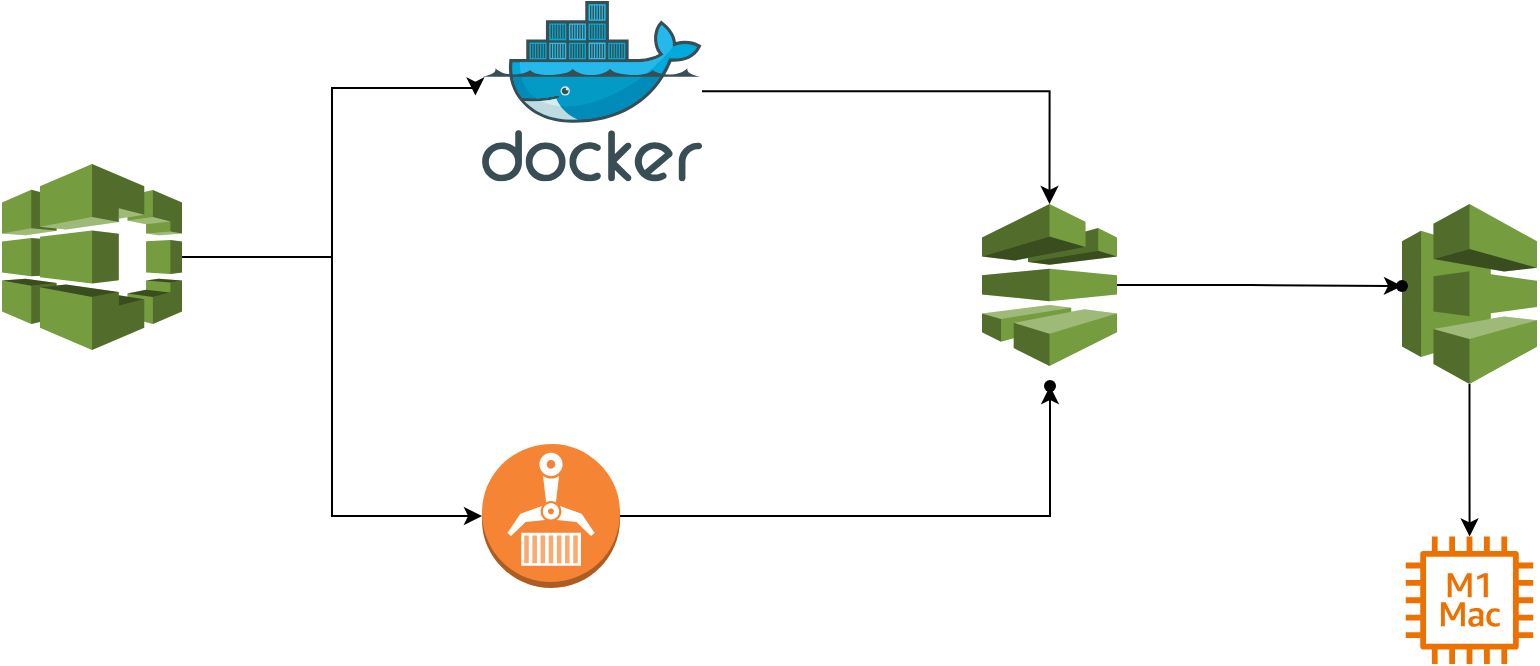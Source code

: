 <mxfile version="23.1.5" type="github">
  <diagram name="Page-1" id="PEYRPsFDcJ-QuX1CMXXs">
    <mxGraphModel dx="880" dy="442" grid="1" gridSize="10" guides="1" tooltips="1" connect="1" arrows="1" fold="1" page="1" pageScale="1" pageWidth="850" pageHeight="1100" math="0" shadow="0">
      <root>
        <mxCell id="0" />
        <mxCell id="1" parent="0" />
        <mxCell id="0J8XSIr2TuVIQjj3JzuJ-8" value="" style="edgeStyle=orthogonalEdgeStyle;rounded=0;orthogonalLoop=1;jettySize=auto;html=1;entryX=-0.03;entryY=0.524;entryDx=0;entryDy=0;entryPerimeter=0;" edge="1" parent="1" source="0J8XSIr2TuVIQjj3JzuJ-1" target="0J8XSIr2TuVIQjj3JzuJ-2">
          <mxGeometry relative="1" as="geometry">
            <mxPoint x="250" y="110" as="targetPoint" />
            <Array as="points">
              <mxPoint x="225" y="197" />
              <mxPoint x="225" y="112" />
            </Array>
          </mxGeometry>
        </mxCell>
        <mxCell id="0J8XSIr2TuVIQjj3JzuJ-10" style="edgeStyle=orthogonalEdgeStyle;rounded=0;orthogonalLoop=1;jettySize=auto;html=1;exitX=0;exitY=0.5;exitDx=0;exitDy=0;exitPerimeter=0;entryX=0;entryY=0.5;entryDx=0;entryDy=0;entryPerimeter=0;" edge="1" parent="1" source="0J8XSIr2TuVIQjj3JzuJ-1" target="0J8XSIr2TuVIQjj3JzuJ-9">
          <mxGeometry relative="1" as="geometry" />
        </mxCell>
        <mxCell id="0J8XSIr2TuVIQjj3JzuJ-1" value="" style="outlineConnect=0;dashed=0;verticalLabelPosition=bottom;verticalAlign=top;align=center;html=1;shape=mxgraph.aws3.codebuild;fillColor=#759C3E;gradientColor=none;direction=west;" vertex="1" parent="1">
          <mxGeometry x="60" y="150" width="90" height="93" as="geometry" />
        </mxCell>
        <mxCell id="0J8XSIr2TuVIQjj3JzuJ-14" value="" style="edgeStyle=orthogonalEdgeStyle;rounded=0;orthogonalLoop=1;jettySize=auto;html=1;entryX=0.5;entryY=0;entryDx=0;entryDy=0;entryPerimeter=0;" edge="1" parent="1" source="0J8XSIr2TuVIQjj3JzuJ-2" target="0J8XSIr2TuVIQjj3JzuJ-3">
          <mxGeometry relative="1" as="geometry" />
        </mxCell>
        <mxCell id="0J8XSIr2TuVIQjj3JzuJ-2" value="" style="image;sketch=0;aspect=fixed;html=1;points=[];align=center;fontSize=12;image=img/lib/mscae/Docker.svg;" vertex="1" parent="1">
          <mxGeometry x="300" y="68.5" width="110" height="90.2" as="geometry" />
        </mxCell>
        <mxCell id="0J8XSIr2TuVIQjj3JzuJ-19" value="" style="edgeStyle=orthogonalEdgeStyle;rounded=0;orthogonalLoop=1;jettySize=auto;html=1;" edge="1" parent="1" source="0J8XSIr2TuVIQjj3JzuJ-3" target="0J8XSIr2TuVIQjj3JzuJ-18">
          <mxGeometry relative="1" as="geometry" />
        </mxCell>
        <mxCell id="0J8XSIr2TuVIQjj3JzuJ-3" value="" style="outlineConnect=0;dashed=0;verticalLabelPosition=bottom;verticalAlign=top;align=center;html=1;shape=mxgraph.aws3.codepipeline;fillColor=#759C3E;gradientColor=none;" vertex="1" parent="1">
          <mxGeometry x="550" y="170" width="67.5" height="81" as="geometry" />
        </mxCell>
        <mxCell id="0J8XSIr2TuVIQjj3JzuJ-16" value="" style="edgeStyle=orthogonalEdgeStyle;rounded=0;orthogonalLoop=1;jettySize=auto;html=1;" edge="1" parent="1" source="0J8XSIr2TuVIQjj3JzuJ-9" target="0J8XSIr2TuVIQjj3JzuJ-15">
          <mxGeometry relative="1" as="geometry" />
        </mxCell>
        <mxCell id="0J8XSIr2TuVIQjj3JzuJ-9" value="" style="outlineConnect=0;dashed=0;verticalLabelPosition=bottom;verticalAlign=top;align=center;html=1;shape=mxgraph.aws3.ecr;fillColor=#F58534;gradientColor=none;" vertex="1" parent="1">
          <mxGeometry x="300" y="290" width="69" height="72" as="geometry" />
        </mxCell>
        <mxCell id="0J8XSIr2TuVIQjj3JzuJ-15" value="" style="shape=waypoint;sketch=0;size=6;pointerEvents=1;points=[];fillColor=#F58534;resizable=0;rotatable=0;perimeter=centerPerimeter;snapToPoint=1;verticalAlign=top;dashed=0;gradientColor=none;" vertex="1" parent="1">
          <mxGeometry x="574" y="251" width="20" height="20" as="geometry" />
        </mxCell>
        <mxCell id="0J8XSIr2TuVIQjj3JzuJ-21" value="" style="edgeStyle=orthogonalEdgeStyle;rounded=0;orthogonalLoop=1;jettySize=auto;html=1;" edge="1" parent="1" source="0J8XSIr2TuVIQjj3JzuJ-17" target="0J8XSIr2TuVIQjj3JzuJ-20">
          <mxGeometry relative="1" as="geometry" />
        </mxCell>
        <mxCell id="0J8XSIr2TuVIQjj3JzuJ-17" value="" style="outlineConnect=0;dashed=0;verticalLabelPosition=bottom;verticalAlign=top;align=center;html=1;shape=mxgraph.aws3.codedeploy;fillColor=#759C3E;gradientColor=none;" vertex="1" parent="1">
          <mxGeometry x="760" y="170" width="67.5" height="90" as="geometry" />
        </mxCell>
        <mxCell id="0J8XSIr2TuVIQjj3JzuJ-18" value="" style="shape=waypoint;sketch=0;size=6;pointerEvents=1;points=[];fillColor=#759C3E;resizable=0;rotatable=0;perimeter=centerPerimeter;snapToPoint=1;verticalAlign=top;dashed=0;gradientColor=none;" vertex="1" parent="1">
          <mxGeometry x="750" y="201" width="20" height="20" as="geometry" />
        </mxCell>
        <mxCell id="0J8XSIr2TuVIQjj3JzuJ-20" value="" style="sketch=0;outlineConnect=0;fontColor=#232F3E;gradientColor=none;fillColor=#ED7100;strokeColor=none;dashed=0;verticalLabelPosition=bottom;verticalAlign=top;align=center;html=1;fontSize=12;fontStyle=0;aspect=fixed;pointerEvents=1;shape=mxgraph.aws4.ec2_m1_mac_instance;" vertex="1" parent="1">
          <mxGeometry x="761.88" y="336.25" width="63.75" height="63.75" as="geometry" />
        </mxCell>
      </root>
    </mxGraphModel>
  </diagram>
</mxfile>
